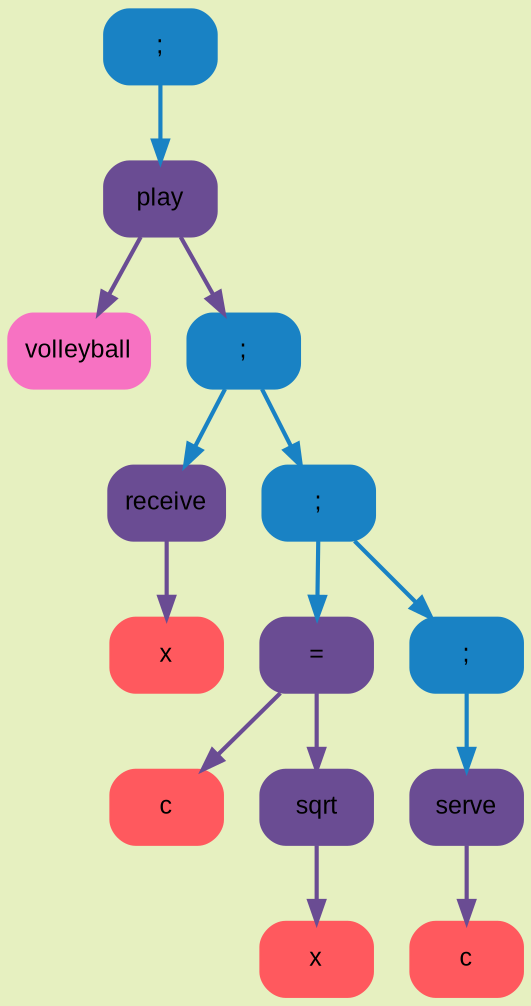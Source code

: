 digraph G {
	rankdir=HR;
	bgcolor="#e6f0c0";
	node [fontname="Arial", fontsize=12];
	node0x604000000010 [shape="Mrecord"; style=filled; color="#1982c4"; label = ";" ];
	node0x604000000050 [shape="Mrecord"; style=filled; color="#6a4c93"; label = "play" ];
	node0x604000000090 [shape="Mrecord"; style=filled; color="#f772c2"; label = "volleyball" ];
	node0x604000000050 -> node0x604000000090 [color="#6a4c93"; style=bold;  weight=1000;];
	node0x6040000000d0 [shape="Mrecord"; style=filled; color="#1982c4"; label = ";" ];
	node0x604000000110 [shape="Mrecord"; style=filled; color="#6a4c93"; label = "receive" ];
	node0x604000000150 [shape="Mrecord"; style=filled; color="#ff595e"; label = "x" ];
	node0x604000000110 -> node0x604000000150 [color="#6a4c93"; style=bold;  weight=1000;];
	node0x6040000000d0 -> node0x604000000110 [color="#1982c4"; style=bold;  weight=1000;];
	node0x604000000190 [shape="Mrecord"; style=filled; color="#1982c4"; label = ";" ];
	node0x6040000001d0 [shape="Mrecord"; style=filled; color="#6a4c93"; label = "=" ];
	node0x604000000210 [shape="Mrecord"; style=filled; color="#ff595e"; label = "c" ];
	node0x6040000001d0 -> node0x604000000210 [color="#6a4c93"; style=bold;  weight=1000;];
	node0x604000000250 [shape="Mrecord"; style=filled; color="#6a4c93"; label = "sqrt" ];
	node0x604000000290 [shape="Mrecord"; style=filled; color="#ff595e"; label = "x" ];
	node0x604000000250 -> node0x604000000290 [color="#6a4c93"; style=bold;  weight=1000;];
	node0x6040000001d0 -> node0x604000000250 [color="#6a4c93"; style=bold; weight=1000;];
	node0x604000000190 -> node0x6040000001d0 [color="#1982c4"; style=bold;  weight=1000;];
	node0x6040000002d0 [shape="Mrecord"; style=filled; color="#1982c4"; label = ";" ];
	node0x604000000310 [shape="Mrecord"; style=filled; color="#6a4c93"; label = "serve" ];
	node0x604000000350 [shape="Mrecord"; style=filled; color="#ff595e"; label = "c" ];
	node0x604000000310 -> node0x604000000350 [color="#6a4c93"; style=bold;  weight=1000;];
	node0x6040000002d0 -> node0x604000000310 [color="#1982c4"; style=bold;  weight=1000;];
	node0x604000000190 -> node0x6040000002d0 [color="#1982c4"; style=bold; weight=1000;];
	node0x6040000000d0 -> node0x604000000190 [color="#1982c4"; style=bold; weight=1000;];
	node0x604000000050 -> node0x6040000000d0 [color="#6a4c93"; style=bold; weight=1000;];
	node0x604000000010 -> node0x604000000050 [color="#1982c4"; style=bold;  weight=1000;];
}
